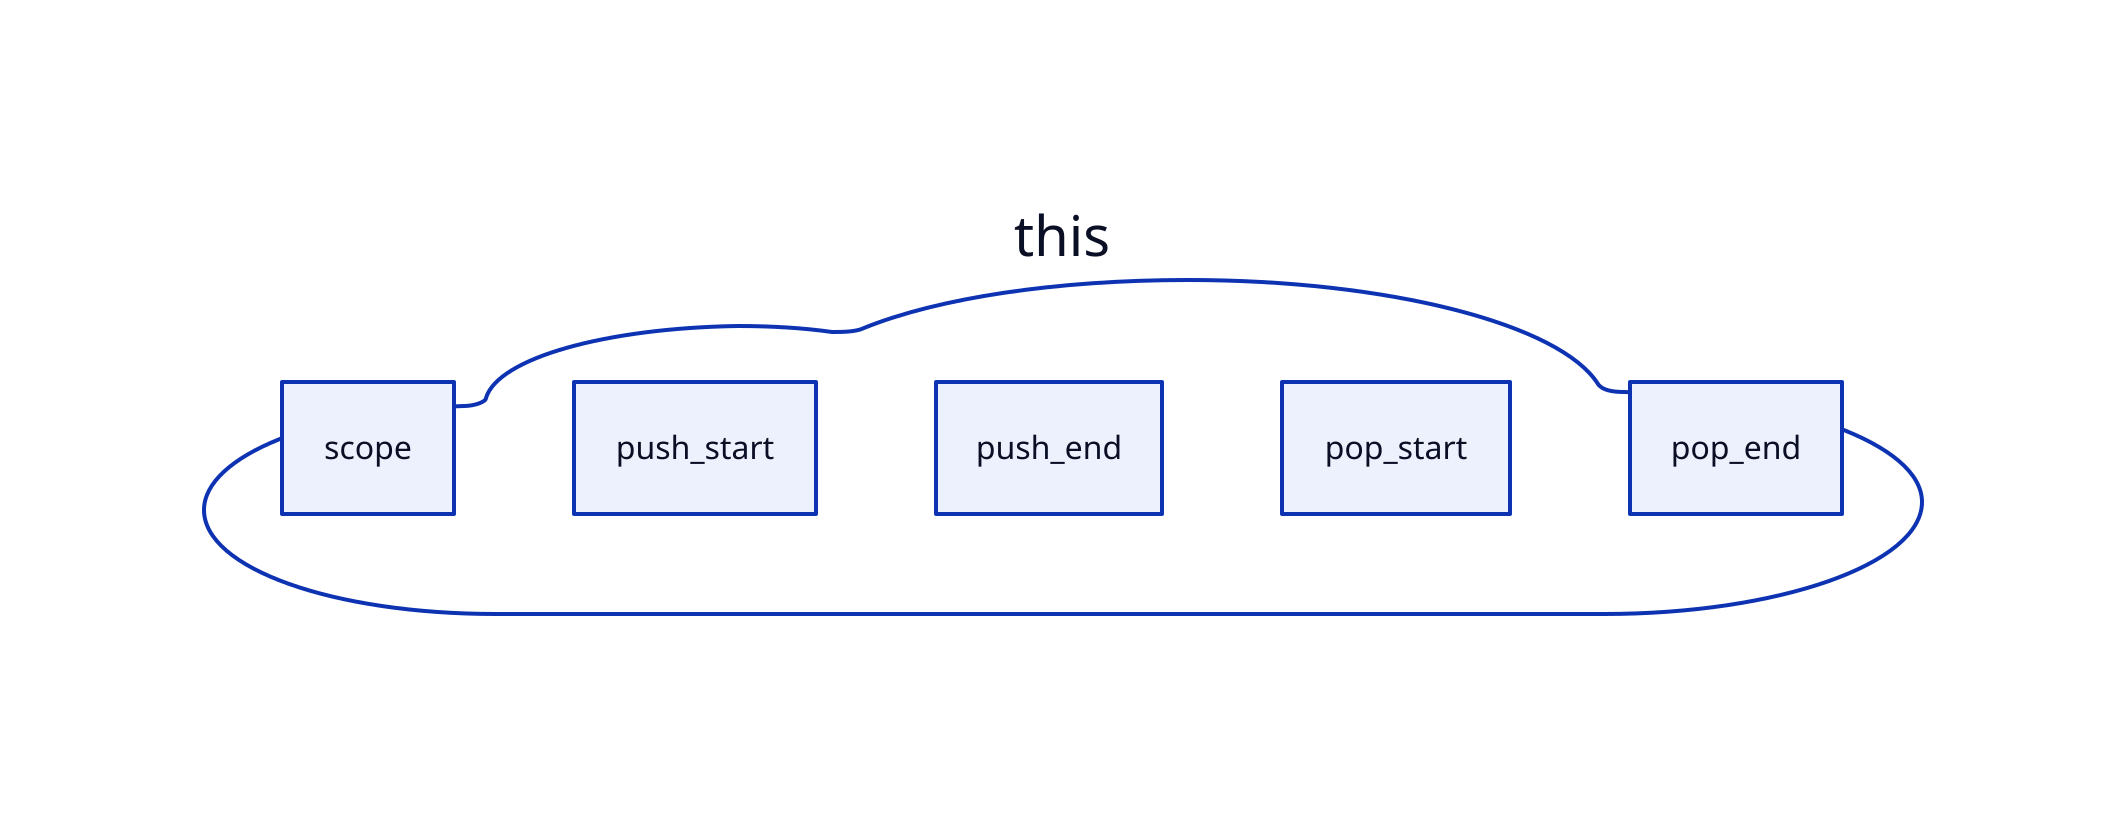 this {
    scope.shape: rectangle
    push_start.shape: rectangle
    push_end.shape: rectangle
    pop_start.shape: rectangle
    pop_end.shape: rectangle
}

this.shape: cloud
